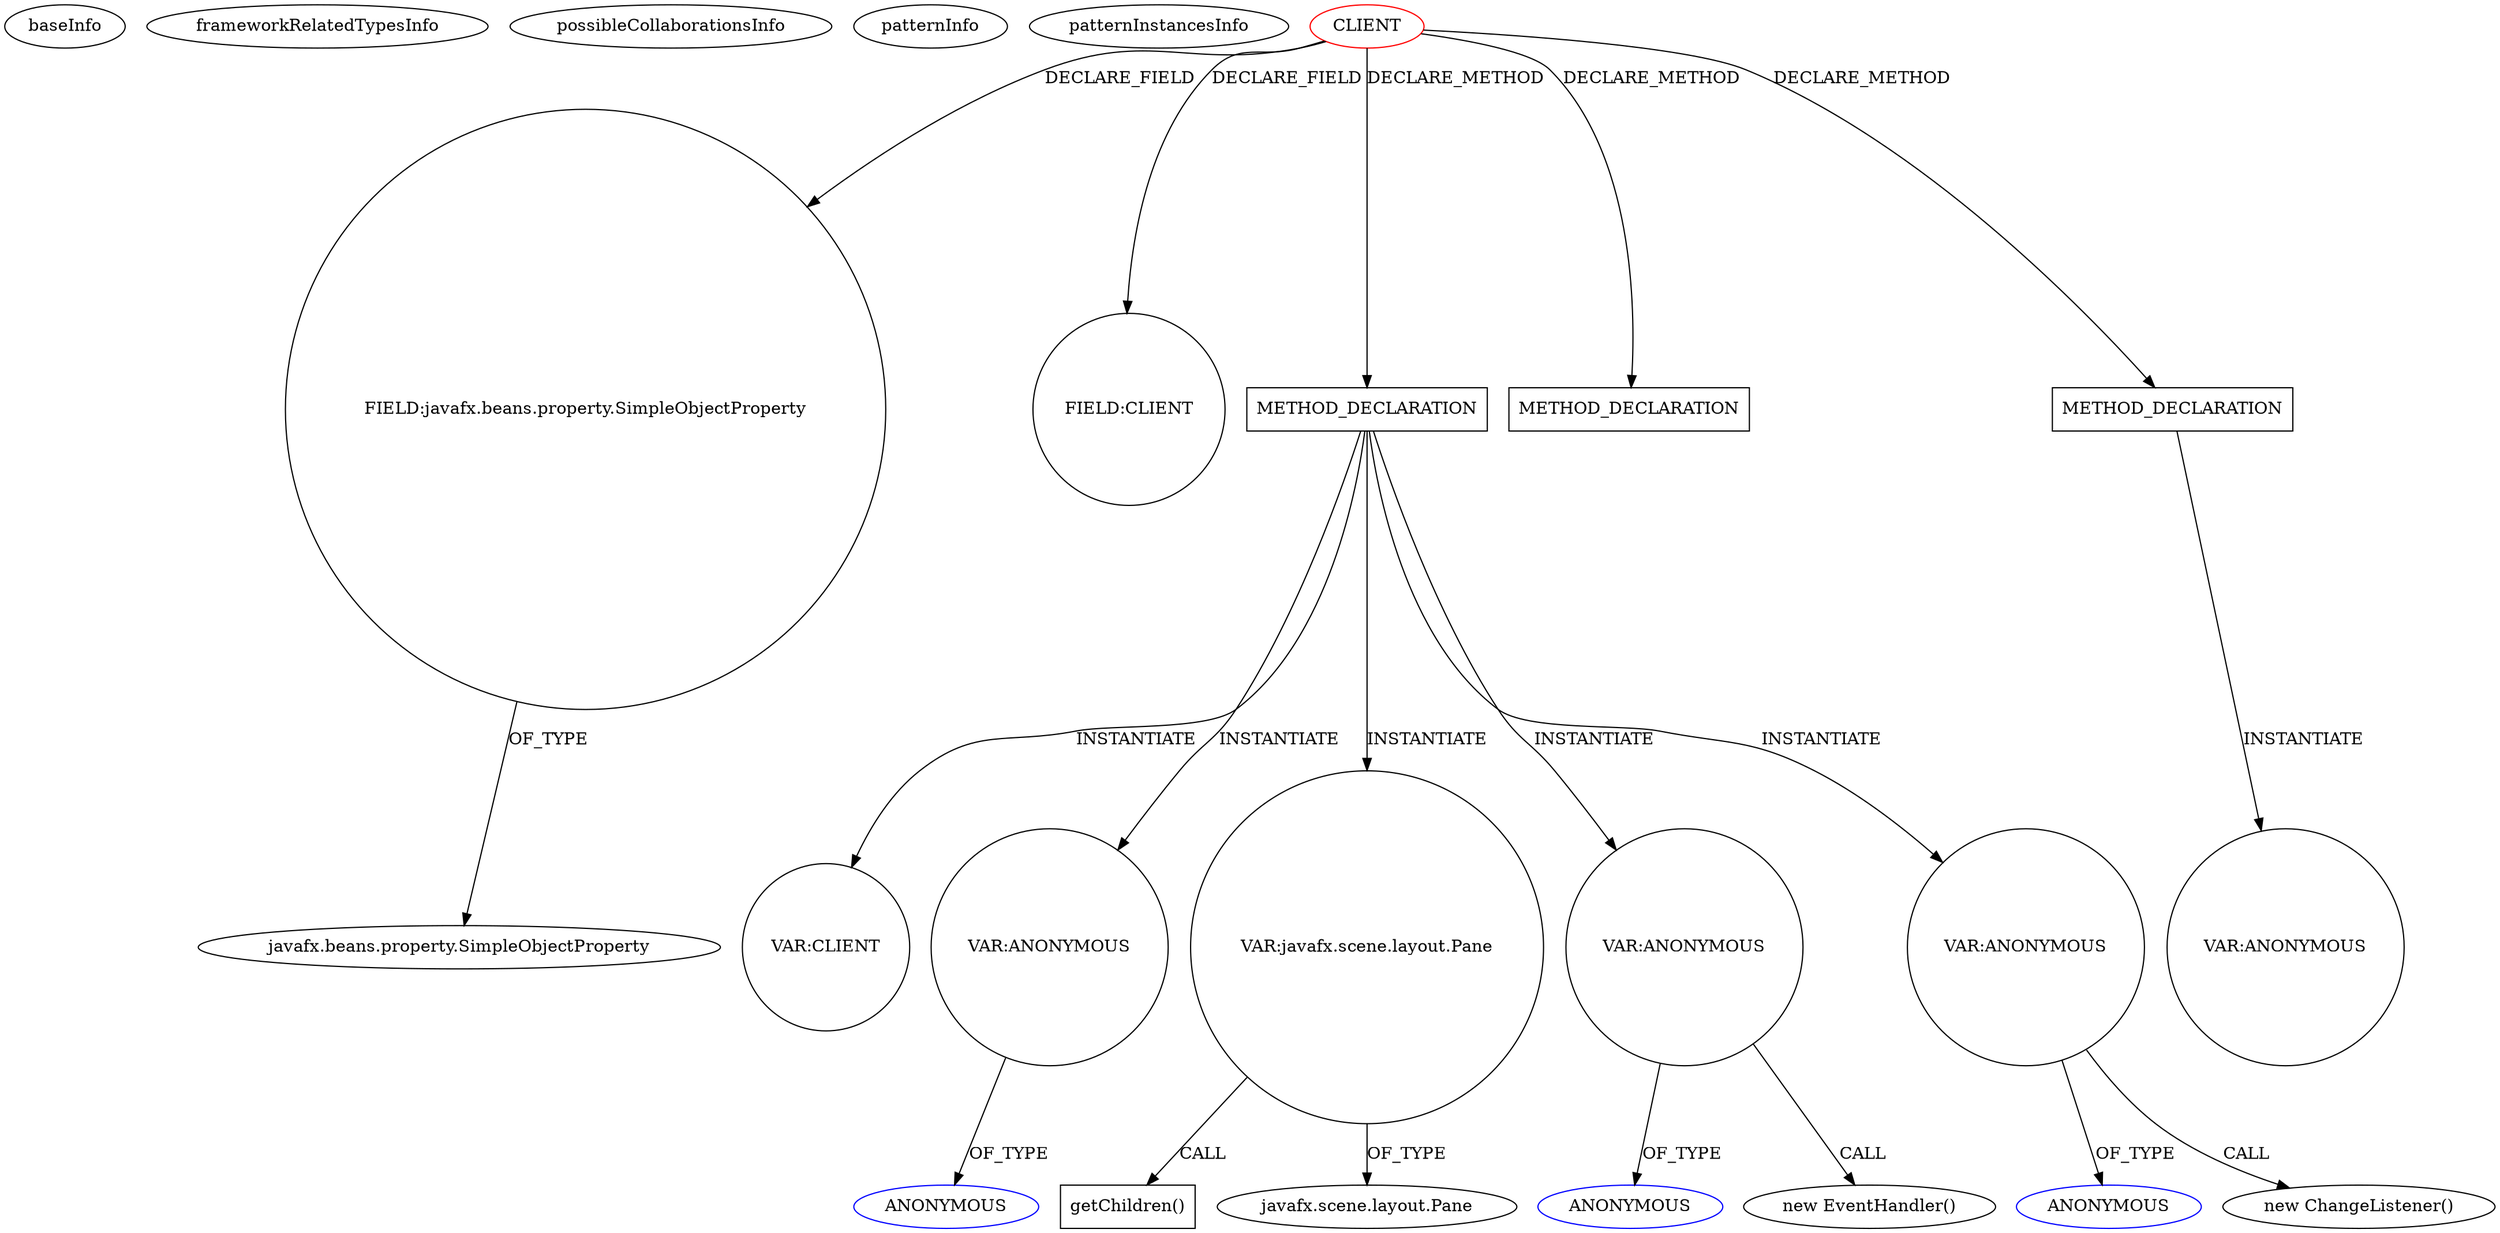 digraph {
baseInfo[graphId=2734,category="pattern",isAnonymous=false,possibleRelation=false]
frameworkRelatedTypesInfo[]
possibleCollaborationsInfo[]
patternInfo[frequency=2.0,patternRootClient=0]
patternInstancesInfo[0="SaiPradeepDandem-javafx2-gradient-builder~/SaiPradeepDandem-javafx2-gradient-builder/javafx2-gradient-builder-master/src/main/java/com/javafx/gradientbuilder/application/GradientBuilderApp.java~GradientBuilderApp~1189",1="UrsKR-fxcalendar~/UrsKR-fxcalendar/fxcalendar-master/src/main/java/com/sai/javafx/calendar/FXCalendar.java~FXCalendar~1522"]
5[label="javafx.beans.property.SimpleObjectProperty",vertexType="FRAMEWORK_CLASS_TYPE",isFrameworkType=false]
4[label="FIELD:javafx.beans.property.SimpleObjectProperty",vertexType="FIELD_DECLARATION",isFrameworkType=false,shape=circle]
0[label="CLIENT",vertexType="ROOT_CLIENT_CLASS_DECLARATION",isFrameworkType=false,color=red]
6[label="FIELD:CLIENT",vertexType="FIELD_DECLARATION",isFrameworkType=false,shape=circle]
72[label="METHOD_DECLARATION",vertexType="CLIENT_METHOD_DECLARATION",isFrameworkType=false,shape=box]
87[label="VAR:CLIENT",vertexType="VARIABLE_EXPRESION",isFrameworkType=false,shape=circle]
92[label="VAR:ANONYMOUS",vertexType="VARIABLE_EXPRESION",isFrameworkType=false,shape=circle]
93[label="ANONYMOUS",vertexType="REFERENCE_ANONYMOUS_DECLARATION",isFrameworkType=false,color=blue]
130[label="METHOD_DECLARATION",vertexType="CLIENT_METHOD_DECLARATION",isFrameworkType=false,shape=box]
103[label="VAR:javafx.scene.layout.Pane",vertexType="VARIABLE_EXPRESION",isFrameworkType=false,shape=circle]
104[label="getChildren()",vertexType="INSIDE_CALL",isFrameworkType=false,shape=box]
80[label="VAR:ANONYMOUS",vertexType="VARIABLE_EXPRESION",isFrameworkType=false,shape=circle]
81[label="ANONYMOUS",vertexType="REFERENCE_ANONYMOUS_DECLARATION",isFrameworkType=false,color=blue]
79[label="new EventHandler()",vertexType="CONSTRUCTOR_CALL",isFrameworkType=false]
105[label="javafx.scene.layout.Pane",vertexType="FRAMEWORK_CLASS_TYPE",isFrameworkType=false]
209[label="METHOD_DECLARATION",vertexType="CLIENT_METHOD_DECLARATION",isFrameworkType=false,shape=box]
100[label="VAR:ANONYMOUS",vertexType="VARIABLE_EXPRESION",isFrameworkType=false,shape=circle]
101[label="ANONYMOUS",vertexType="REFERENCE_ANONYMOUS_DECLARATION",isFrameworkType=false,color=blue]
99[label="new ChangeListener()",vertexType="CONSTRUCTOR_CALL",isFrameworkType=false]
230[label="VAR:ANONYMOUS",vertexType="VARIABLE_EXPRESION",isFrameworkType=false,shape=circle]
72->103[label="INSTANTIATE"]
209->230[label="INSTANTIATE"]
103->104[label="CALL"]
92->93[label="OF_TYPE"]
80->79[label="CALL"]
100->99[label="CALL"]
72->100[label="INSTANTIATE"]
0->72[label="DECLARE_METHOD"]
0->4[label="DECLARE_FIELD"]
72->92[label="INSTANTIATE"]
0->6[label="DECLARE_FIELD"]
0->130[label="DECLARE_METHOD"]
72->87[label="INSTANTIATE"]
80->81[label="OF_TYPE"]
100->101[label="OF_TYPE"]
0->209[label="DECLARE_METHOD"]
4->5[label="OF_TYPE"]
72->80[label="INSTANTIATE"]
103->105[label="OF_TYPE"]
}
